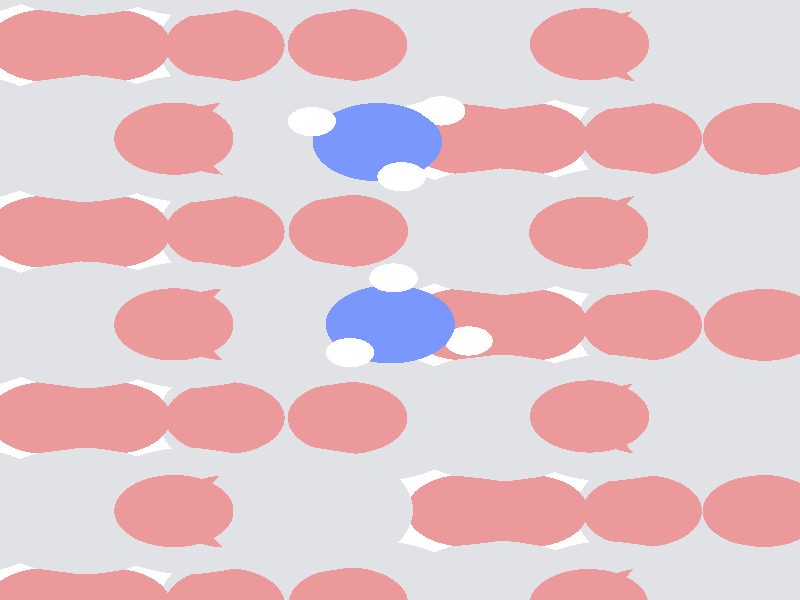 #include "colors.inc"
#include "finish.inc"

global_settings {assumed_gamma 1 max_trace_level 6}
background {color White}
camera {orthographic
  right -9.91*x up 12.31*y
  direction 1.00*z
  location <0,0,50.00> look_at <0,0,0>}
light_source {<  2.00,   3.00,  125.00> color White
  area_light <0.95, 0, 0>, <0, 0.80, 0>, 5, 4
  adaptive 1 jitter}

#declare simple = finish {phong 0.7}
#declare pale = finish {ambient .5 diffuse .85 roughness .001 specular 0.200 }
#declare intermediate = finish {ambient 0.3 diffuse 0.6 specular 0.10 roughness 0.04 }
#declare vmd = finish {ambient .0 diffuse .65 phong 0.1 phong_size 40. specular 0.500 }
#declare jmol = finish {ambient .2 diffuse .6 specular 1 roughness .001 metallic}
#declare ase2 = finish {ambient 0.05 brilliance 3 diffuse 0.6 metallic specular 0.70 roughness 0.04 reflection 0.15}
#declare mj_mol = finish {ambient .00 diffuse .55 phong 0.0 phong_size 0.specular .250 roughness 0.1 brilliance 0.8 reflection 0.0 }
#declare ase3 = finish {ambient .15 brilliance 2 diffuse .6 metallic specular 1. roughness .001 reflection .0}
#declare glass = finish {ambient .05 diffuse .3 specular 1. roughness .001}
#declare glass2 = finish {ambient .0 diffuse .3 specular 1. reflection .25 roughness .001}
#declare Rcell = 0.100;
#declare Rbond = 0.100;

#macro atom(LOC, R, COL, TRANS, FIN)
  sphere{LOC, R texture{pigment{color COL transmit TRANS} finish{FIN}}}
#end
#macro constrain(LOC, R, COL, TRANS FIN)
union{torus{R, Rcell rotate 45*z texture{pigment{color COL transmit TRANS} finish{FIN}}}
      torus{R, Rcell rotate -45*z texture{pigment{color COL transmit TRANS} finish{FIN}}}
      translate LOC}
#end

atom(< -4.97,  -4.33, -11.77>, 0.74, rgb <0.84, 0.32, 0.33>, 0.0, pale) // #0 
atom(<-10.14,  -6.25, -11.77>, 0.74, rgb <0.84, 0.32, 0.33>, 0.0, pale) // #1 
atom(<-12.03,  -6.25, -11.02>, 1.30, rgb <0.75, 0.76, 0.78>, 0.0, pale) // #2 
atom(< -6.86,  -4.33, -11.02>, 1.30, rgb <0.75, 0.76, 0.78>, 0.0, pale) // #3 
atom(< -3.92,  -4.33, -10.13>, 1.30, rgb <0.75, 0.76, 0.78>, 0.0, pale) // #4 
atom(< -9.09,  -6.25, -10.13>, 1.30, rgb <0.75, 0.76, 0.78>, 0.0, pale) // #5 
atom(< -3.58,  -6.25, -10.27>, 0.74, rgb <0.84, 0.32, 0.33>, 0.0, pale) // #6 
atom(< -8.76,  -4.33, -10.27>, 0.74, rgb <0.84, 0.32, 0.33>, 0.0, pale) // #7 
atom(< -5.82,  -4.33,  -9.38>, 0.74, rgb <0.84, 0.32, 0.33>, 0.0, pale) // #8 
atom(<-10.99,  -6.25,  -9.38>, 0.74, rgb <0.84, 0.32, 0.33>, 0.0, pale) // #9 
atom(< -7.20,  -6.25, -10.88>, 0.74, rgb <0.84, 0.32, 0.33>, 0.0, pale) // #10 
atom(<-12.37,  -4.33, -10.88>, 0.74, rgb <0.84, 0.32, 0.33>, 0.0, pale) // #11 
atom(< -3.62,  -4.33,  -8.15>, 0.74, rgb <0.84, 0.32, 0.33>, 0.0, pale) // #12 
atom(< -8.81,  -6.24,  -8.19>, 0.74, rgb <0.84, 0.32, 0.33>, 0.0, pale) // #13 
atom(<-10.67,  -6.24,  -7.39>, 1.30, rgb <0.75, 0.76, 0.78>, 0.0, pale) // #14 
atom(< -5.45,  -4.33,  -7.36>, 1.30, rgb <0.75, 0.76, 0.78>, 0.0, pale) // #15 
atom(<-12.94,  -4.33,  -6.55>, 1.30, rgb <0.75, 0.76, 0.78>, 0.0, pale) // #16 
atom(< -7.75,  -6.25,  -6.65>, 1.30, rgb <0.75, 0.76, 0.78>, 0.0, pale) // #17 
atom(<-12.51,  -6.24,  -6.66>, 0.74, rgb <0.84, 0.32, 0.33>, 0.0, pale) // #18 
atom(< -7.34,  -4.33,  -6.72>, 0.74, rgb <0.84, 0.32, 0.33>, 0.0, pale) // #19 
atom(< -4.38,  -4.33,  -5.75>, 0.74, rgb <0.84, 0.32, 0.33>, 0.0, pale) // #20 
atom(< -9.53,  -6.24,  -5.80>, 0.74, rgb <0.84, 0.32, 0.33>, 0.0, pale) // #21 
atom(< -5.84,  -6.24,  -7.29>, 0.74, rgb <0.84, 0.32, 0.33>, 0.0, pale) // #22 
atom(<-11.04,  -4.33,  -7.29>, 0.74, rgb <0.84, 0.32, 0.33>, 0.0, pale) // #23 
atom(<-12.47,  -4.34,  -4.59>, 0.74, rgb <0.84, 0.32, 0.33>, 0.0, pale) // #24 
atom(< -7.27,  -6.24,  -4.67>, 0.74, rgb <0.84, 0.32, 0.33>, 0.0, pale) // #25 
atom(< -9.16,  -6.24,  -3.79>, 1.30, rgb <0.75, 0.76, 0.78>, 0.0, pale) // #26 
atom(< -3.96,  -4.33,  -3.64>, 1.30, rgb <0.75, 0.76, 0.78>, 0.0, pale) // #27 
atom(<-11.48,  -4.31,  -3.04>, 1.30, rgb <0.75, 0.76, 0.78>, 0.0, pale) // #28 
atom(< -6.36,  -6.24,  -3.12>, 1.30, rgb <0.75, 0.76, 0.78>, 0.0, pale) // #29 
atom(<-10.98,  -6.23,  -2.95>, 0.74, rgb <0.84, 0.32, 0.33>, 0.0, pale) // #30 
atom(< -5.85,  -4.33,  -2.88>, 0.74, rgb <0.84, 0.32, 0.33>, 0.0, pale) // #31 
atom(<-13.14,  -4.33,  -2.20>, 0.74, rgb <0.84, 0.32, 0.33>, 0.0, pale) // #32 
atom(< -8.01,  -6.26,  -2.27>, 0.74, rgb <0.84, 0.32, 0.33>, 0.0, pale) // #33 
atom(< -4.38,  -6.24,  -3.64>, 0.74, rgb <0.84, 0.32, 0.33>, 0.0, pale) // #34 
atom(< -9.52,  -4.32,  -3.72>, 0.74, rgb <0.84, 0.32, 0.33>, 0.0, pale) // #35 
atom(< -4.97,  -0.51, -11.77>, 0.74, rgb <0.84, 0.32, 0.33>, 0.0, pale) // #36 
atom(<-10.14,  -2.42, -11.77>, 0.74, rgb <0.84, 0.32, 0.33>, 0.0, pale) // #37 
atom(<-12.03,  -2.42, -11.02>, 1.30, rgb <0.75, 0.76, 0.78>, 0.0, pale) // #38 
atom(< -6.86,  -0.51, -11.02>, 1.30, rgb <0.75, 0.76, 0.78>, 0.0, pale) // #39 
atom(< -3.92,  -0.51, -10.13>, 1.30, rgb <0.75, 0.76, 0.78>, 0.0, pale) // #40 
atom(< -9.09,  -2.42, -10.13>, 1.30, rgb <0.75, 0.76, 0.78>, 0.0, pale) // #41 
atom(< -3.58,  -2.42, -10.27>, 0.74, rgb <0.84, 0.32, 0.33>, 0.0, pale) // #42 
atom(< -8.76,  -0.51, -10.27>, 0.74, rgb <0.84, 0.32, 0.33>, 0.0, pale) // #43 
atom(< -5.82,  -0.51,  -9.38>, 0.74, rgb <0.84, 0.32, 0.33>, 0.0, pale) // #44 
atom(<-10.99,  -2.42,  -9.38>, 0.74, rgb <0.84, 0.32, 0.33>, 0.0, pale) // #45 
atom(< -7.20,  -2.42, -10.88>, 0.74, rgb <0.84, 0.32, 0.33>, 0.0, pale) // #46 
atom(<-12.37,  -0.51, -10.88>, 0.74, rgb <0.84, 0.32, 0.33>, 0.0, pale) // #47 
atom(< -3.62,  -0.51,  -8.15>, 0.74, rgb <0.84, 0.32, 0.33>, 0.0, pale) // #48 
atom(< -8.81,  -2.42,  -8.19>, 0.74, rgb <0.84, 0.32, 0.33>, 0.0, pale) // #49 
atom(<-10.67,  -2.42,  -7.39>, 1.30, rgb <0.75, 0.76, 0.78>, 0.0, pale) // #50 
atom(< -5.44,  -0.51,  -7.36>, 1.30, rgb <0.75, 0.76, 0.78>, 0.0, pale) // #51 
atom(<-12.93,  -0.51,  -6.54>, 1.30, rgb <0.75, 0.76, 0.78>, 0.0, pale) // #52 
atom(< -7.75,  -2.42,  -6.65>, 1.30, rgb <0.75, 0.76, 0.78>, 0.0, pale) // #53 
atom(<-12.51,  -2.42,  -6.65>, 0.74, rgb <0.84, 0.32, 0.33>, 0.0, pale) // #54 
atom(< -7.34,  -0.51,  -6.71>, 0.74, rgb <0.84, 0.32, 0.33>, 0.0, pale) // #55 
atom(< -4.39,  -0.51,  -5.75>, 0.74, rgb <0.84, 0.32, 0.33>, 0.0, pale) // #56 
atom(< -9.53,  -2.43,  -5.80>, 0.74, rgb <0.84, 0.32, 0.33>, 0.0, pale) // #57 
atom(< -5.84,  -2.42,  -7.29>, 0.74, rgb <0.84, 0.32, 0.33>, 0.0, pale) // #58 
atom(<-11.03,  -0.51,  -7.28>, 0.74, rgb <0.84, 0.32, 0.33>, 0.0, pale) // #59 
atom(<-12.48,  -0.50,  -4.60>, 0.74, rgb <0.84, 0.32, 0.33>, 0.0, pale) // #60 
atom(< -7.27,  -2.43,  -4.67>, 0.74, rgb <0.84, 0.32, 0.33>, 0.0, pale) // #61 
atom(< -9.15,  -2.42,  -3.78>, 1.30, rgb <0.75, 0.76, 0.78>, 0.0, pale) // #62 
atom(< -3.95,  -0.51,  -3.64>, 1.30, rgb <0.75, 0.76, 0.78>, 0.0, pale) // #63 
atom(<-11.47,  -0.49,  -3.02>, 1.30, rgb <0.75, 0.76, 0.78>, 0.0, pale) // #64 
atom(< -6.36,  -2.42,  -3.13>, 1.30, rgb <0.75, 0.76, 0.78>, 0.0, pale) // #65 
atom(<-10.99,  -2.42,  -2.99>, 0.74, rgb <0.84, 0.32, 0.33>, 0.0, pale) // #66 
atom(< -5.85,  -0.51,  -2.89>, 0.74, rgb <0.84, 0.32, 0.33>, 0.0, pale) // #67 
atom(<-13.14,  -0.50,  -2.20>, 0.74, rgb <0.84, 0.32, 0.33>, 0.0, pale) // #68 
atom(< -8.00,  -2.39,  -2.27>, 0.74, rgb <0.84, 0.32, 0.33>, 0.0, pale) // #69 
atom(< -4.37,  -2.42,  -3.63>, 0.74, rgb <0.84, 0.32, 0.33>, 0.0, pale) // #70 
atom(< -9.53,  -0.50,  -3.76>, 0.74, rgb <0.84, 0.32, 0.33>, 0.0, pale) // #71 
atom(<-10.62,   3.24,  -0.65>, 0.80, rgb <0.19, 0.31, 0.97>, 0.0, pale) // #72 
atom(< -9.84,   3.88,  -0.70>, 0.30, rgb <1.00, 1.00, 1.00>, 0.0, pale) // #73 
atom(<-10.32,   2.53,   0.00>, 0.30, rgb <1.00, 1.00, 1.00>, 0.0, pale) // #74 
atom(<-11.43,   3.66,  -0.21>, 0.30, rgb <1.00, 1.00, 1.00>, 0.0, pale) // #75 
atom(<-10.46,  -0.50,  -0.95>, 0.80, rgb <0.19, 0.31, 0.97>, 0.0, pale) // #76 
atom(<-10.43,   0.45,  -0.60>, 0.30, rgb <1.00, 1.00, 1.00>, 0.0, pale) // #77 
atom(< -9.50,  -0.84,  -1.03>, 0.30, rgb <1.00, 1.00, 1.00>, 0.0, pale) // #78 
atom(<-10.96,  -1.08,  -0.27>, 0.30, rgb <1.00, 1.00, 1.00>, 0.0, pale) // #79 
atom(< -4.97,   3.31, -11.77>, 0.74, rgb <0.84, 0.32, 0.33>, 0.0, pale) // #80 
atom(<-10.14,   1.40, -11.77>, 0.74, rgb <0.84, 0.32, 0.33>, 0.0, pale) // #81 
atom(<-12.03,   1.40, -11.02>, 1.30, rgb <0.75, 0.76, 0.78>, 0.0, pale) // #82 
atom(< -6.86,   3.31, -11.02>, 1.30, rgb <0.75, 0.76, 0.78>, 0.0, pale) // #83 
atom(< -3.92,   3.31, -10.13>, 1.30, rgb <0.75, 0.76, 0.78>, 0.0, pale) // #84 
atom(< -9.09,   1.40, -10.13>, 1.30, rgb <0.75, 0.76, 0.78>, 0.0, pale) // #85 
atom(< -3.58,   1.40, -10.27>, 0.74, rgb <0.84, 0.32, 0.33>, 0.0, pale) // #86 
atom(< -8.76,   3.31, -10.27>, 0.74, rgb <0.84, 0.32, 0.33>, 0.0, pale) // #87 
atom(< -5.82,   3.31,  -9.38>, 0.74, rgb <0.84, 0.32, 0.33>, 0.0, pale) // #88 
atom(<-10.99,   1.40,  -9.38>, 0.74, rgb <0.84, 0.32, 0.33>, 0.0, pale) // #89 
atom(< -7.20,   1.40, -10.88>, 0.74, rgb <0.84, 0.32, 0.33>, 0.0, pale) // #90 
atom(<-12.37,   3.31, -10.88>, 0.74, rgb <0.84, 0.32, 0.33>, 0.0, pale) // #91 
atom(< -3.62,   3.31,  -8.15>, 0.74, rgb <0.84, 0.32, 0.33>, 0.0, pale) // #92 
atom(< -8.81,   1.40,  -8.19>, 0.74, rgb <0.84, 0.32, 0.33>, 0.0, pale) // #93 
atom(<-10.67,   1.40,  -7.39>, 1.30, rgb <0.75, 0.76, 0.78>, 0.0, pale) // #94 
atom(< -5.45,   3.32,  -7.36>, 1.30, rgb <0.75, 0.76, 0.78>, 0.0, pale) // #95 
atom(<-12.94,   3.31,  -6.55>, 1.30, rgb <0.75, 0.76, 0.78>, 0.0, pale) // #96 
atom(< -7.75,   1.40,  -6.65>, 1.30, rgb <0.75, 0.76, 0.78>, 0.0, pale) // #97 
atom(<-12.51,   1.40,  -6.66>, 0.74, rgb <0.84, 0.32, 0.33>, 0.0, pale) // #98 
atom(< -7.34,   3.31,  -6.72>, 0.74, rgb <0.84, 0.32, 0.33>, 0.0, pale) // #99 
atom(< -4.38,   3.31,  -5.75>, 0.74, rgb <0.84, 0.32, 0.33>, 0.0, pale) // #100 
atom(< -9.53,   1.41,  -5.80>, 0.74, rgb <0.84, 0.32, 0.33>, 0.0, pale) // #101 
atom(< -5.84,   1.40,  -7.29>, 0.74, rgb <0.84, 0.32, 0.33>, 0.0, pale) // #102 
atom(<-11.04,   3.31,  -7.29>, 0.74, rgb <0.84, 0.32, 0.33>, 0.0, pale) // #103 
atom(<-12.47,   3.31,  -4.59>, 0.74, rgb <0.84, 0.32, 0.33>, 0.0, pale) // #104 
atom(< -7.27,   1.41,  -4.67>, 0.74, rgb <0.84, 0.32, 0.33>, 0.0, pale) // #105 
atom(< -9.16,   1.40,  -3.79>, 1.30, rgb <0.75, 0.76, 0.78>, 0.0, pale) // #106 
atom(< -3.96,   3.31,  -3.64>, 1.30, rgb <0.75, 0.76, 0.78>, 0.0, pale) // #107 
atom(<-11.48,   3.33,  -3.04>, 1.30, rgb <0.75, 0.76, 0.78>, 0.0, pale) // #108 
atom(< -6.36,   1.40,  -3.12>, 1.30, rgb <0.75, 0.76, 0.78>, 0.0, pale) // #109 
atom(<-10.98,   1.42,  -2.95>, 0.74, rgb <0.84, 0.32, 0.33>, 0.0, pale) // #110 
atom(< -5.85,   3.31,  -2.88>, 0.74, rgb <0.84, 0.32, 0.33>, 0.0, pale) // #111 
atom(<-13.14,   3.31,  -2.20>, 0.74, rgb <0.84, 0.32, 0.33>, 0.0, pale) // #112 
atom(< -8.01,   1.38,  -2.27>, 0.74, rgb <0.84, 0.32, 0.33>, 0.0, pale) // #113 
atom(< -4.38,   1.40,  -3.64>, 0.74, rgb <0.84, 0.32, 0.33>, 0.0, pale) // #114 
atom(< -9.52,   3.32,  -3.72>, 0.74, rgb <0.84, 0.32, 0.33>, 0.0, pale) // #115 
atom(< -4.97,   7.13, -11.77>, 0.74, rgb <0.84, 0.32, 0.33>, 0.0, pale) // #116 
atom(<-10.14,   5.22, -11.77>, 0.74, rgb <0.84, 0.32, 0.33>, 0.0, pale) // #117 
atom(<-12.03,   5.22, -11.02>, 1.30, rgb <0.75, 0.76, 0.78>, 0.0, pale) // #118 
atom(< -6.86,   7.13, -11.02>, 1.30, rgb <0.75, 0.76, 0.78>, 0.0, pale) // #119 
atom(< -3.92,   7.13, -10.13>, 1.30, rgb <0.75, 0.76, 0.78>, 0.0, pale) // #120 
atom(< -9.09,   5.22, -10.13>, 1.30, rgb <0.75, 0.76, 0.78>, 0.0, pale) // #121 
atom(< -3.58,   5.22, -10.27>, 0.74, rgb <0.84, 0.32, 0.33>, 0.0, pale) // #122 
atom(< -8.76,   7.13, -10.27>, 0.74, rgb <0.84, 0.32, 0.33>, 0.0, pale) // #123 
atom(< -5.82,   7.13,  -9.38>, 0.74, rgb <0.84, 0.32, 0.33>, 0.0, pale) // #124 
atom(<-10.99,   5.22,  -9.38>, 0.74, rgb <0.84, 0.32, 0.33>, 0.0, pale) // #125 
atom(< -7.20,   5.22, -10.88>, 0.74, rgb <0.84, 0.32, 0.33>, 0.0, pale) // #126 
atom(<-12.37,   7.13, -10.88>, 0.74, rgb <0.84, 0.32, 0.33>, 0.0, pale) // #127 
atom(< -3.62,   7.14,  -8.15>, 0.74, rgb <0.84, 0.32, 0.33>, 0.0, pale) // #128 
atom(< -8.81,   5.22,  -8.19>, 0.74, rgb <0.84, 0.32, 0.33>, 0.0, pale) // #129 
atom(<-10.67,   5.22,  -7.39>, 1.30, rgb <0.75, 0.76, 0.78>, 0.0, pale) // #130 
atom(< -5.44,   7.14,  -7.36>, 1.30, rgb <0.75, 0.76, 0.78>, 0.0, pale) // #131 
atom(<-12.93,   7.13,  -6.54>, 1.30, rgb <0.75, 0.76, 0.78>, 0.0, pale) // #132 
atom(< -7.75,   5.22,  -6.65>, 1.30, rgb <0.75, 0.76, 0.78>, 0.0, pale) // #133 
atom(<-12.51,   5.22,  -6.65>, 0.74, rgb <0.84, 0.32, 0.33>, 0.0, pale) // #134 
atom(< -7.34,   7.13,  -6.71>, 0.74, rgb <0.84, 0.32, 0.33>, 0.0, pale) // #135 
atom(< -4.39,   7.13,  -5.75>, 0.74, rgb <0.84, 0.32, 0.33>, 0.0, pale) // #136 
atom(< -9.53,   5.22,  -5.80>, 0.74, rgb <0.84, 0.32, 0.33>, 0.0, pale) // #137 
atom(< -5.84,   5.22,  -7.29>, 0.74, rgb <0.84, 0.32, 0.33>, 0.0, pale) // #138 
atom(<-11.03,   7.13,  -7.28>, 0.74, rgb <0.84, 0.32, 0.33>, 0.0, pale) // #139 
atom(<-12.48,   7.14,  -4.60>, 0.74, rgb <0.84, 0.32, 0.33>, 0.0, pale) // #140 
atom(< -7.27,   5.21,  -4.67>, 0.74, rgb <0.84, 0.32, 0.33>, 0.0, pale) // #141 
atom(< -9.15,   5.22,  -3.78>, 1.30, rgb <0.75, 0.76, 0.78>, 0.0, pale) // #142 
atom(< -3.95,   7.14,  -3.64>, 1.30, rgb <0.75, 0.76, 0.78>, 0.0, pale) // #143 
atom(<-11.47,   7.15,  -3.02>, 1.30, rgb <0.75, 0.76, 0.78>, 0.0, pale) // #144 
atom(< -6.36,   5.23,  -3.13>, 1.30, rgb <0.75, 0.76, 0.78>, 0.0, pale) // #145 
atom(<-10.99,   5.23,  -2.99>, 0.74, rgb <0.84, 0.32, 0.33>, 0.0, pale) // #146 
atom(< -5.85,   7.14,  -2.89>, 0.74, rgb <0.84, 0.32, 0.33>, 0.0, pale) // #147 
atom(<-13.14,   7.14,  -2.20>, 0.74, rgb <0.84, 0.32, 0.33>, 0.0, pale) // #148 
atom(< -8.00,   5.25,  -2.27>, 0.74, rgb <0.84, 0.32, 0.33>, 0.0, pale) // #149 
atom(< -4.37,   5.22,  -3.63>, 0.74, rgb <0.84, 0.32, 0.33>, 0.0, pale) // #150 
atom(< -9.53,   7.14,  -3.76>, 0.74, rgb <0.84, 0.32, 0.33>, 0.0, pale) // #151 
atom(<-10.62,  10.89,  -0.65>, 0.80, rgb <0.19, 0.31, 0.97>, 0.0, pale) // #152 
atom(< -9.84,  11.53,  -0.70>, 0.30, rgb <1.00, 1.00, 1.00>, 0.0, pale) // #153 
atom(<-10.32,  10.17,   0.00>, 0.30, rgb <1.00, 1.00, 1.00>, 0.0, pale) // #154 
atom(<-11.43,  11.30,  -0.21>, 0.30, rgb <1.00, 1.00, 1.00>, 0.0, pale) // #155 
atom(<-10.46,   7.14,  -0.95>, 0.80, rgb <0.19, 0.31, 0.97>, 0.0, pale) // #156 
atom(<-10.43,   8.10,  -0.60>, 0.30, rgb <1.00, 1.00, 1.00>, 0.0, pale) // #157 
atom(< -9.50,   6.80,  -1.03>, 0.30, rgb <1.00, 1.00, 1.00>, 0.0, pale) // #158 
atom(<-10.96,   6.57,  -0.27>, 0.30, rgb <1.00, 1.00, 1.00>, 0.0, pale) // #159 
atom(<  5.37,  -4.33, -11.77>, 0.74, rgb <0.84, 0.32, 0.33>, 0.0, pale) // #160 
atom(<  0.20,  -6.25, -11.77>, 0.74, rgb <0.84, 0.32, 0.33>, 0.0, pale) // #161 
atom(< -1.69,  -6.25, -11.02>, 1.30, rgb <0.75, 0.76, 0.78>, 0.0, pale) // #162 
atom(<  3.48,  -4.33, -11.02>, 1.30, rgb <0.75, 0.76, 0.78>, 0.0, pale) // #163 
atom(<  6.42,  -4.33, -10.13>, 1.30, rgb <0.75, 0.76, 0.78>, 0.0, pale) // #164 
atom(<  1.25,  -6.25, -10.13>, 1.30, rgb <0.75, 0.76, 0.78>, 0.0, pale) // #165 
atom(<  6.76,  -6.25, -10.27>, 0.74, rgb <0.84, 0.32, 0.33>, 0.0, pale) // #166 
atom(<  1.59,  -4.33, -10.27>, 0.74, rgb <0.84, 0.32, 0.33>, 0.0, pale) // #167 
atom(<  4.53,  -4.33,  -9.38>, 0.74, rgb <0.84, 0.32, 0.33>, 0.0, pale) // #168 
atom(< -0.65,  -6.25,  -9.38>, 0.74, rgb <0.84, 0.32, 0.33>, 0.0, pale) // #169 
atom(<  3.14,  -6.25, -10.88>, 0.74, rgb <0.84, 0.32, 0.33>, 0.0, pale) // #170 
atom(< -2.03,  -4.33, -10.88>, 0.74, rgb <0.84, 0.32, 0.33>, 0.0, pale) // #171 
atom(<  6.72,  -4.33,  -8.15>, 0.74, rgb <0.84, 0.32, 0.33>, 0.0, pale) // #172 
atom(<  1.54,  -6.24,  -8.19>, 0.74, rgb <0.84, 0.32, 0.33>, 0.0, pale) // #173 
atom(< -0.33,  -6.24,  -7.39>, 1.30, rgb <0.75, 0.76, 0.78>, 0.0, pale) // #174 
atom(<  4.89,  -4.33,  -7.36>, 1.30, rgb <0.75, 0.76, 0.78>, 0.0, pale) // #175 
atom(< -2.60,  -4.33,  -6.55>, 1.30, rgb <0.75, 0.76, 0.78>, 0.0, pale) // #176 
atom(<  2.60,  -6.25,  -6.65>, 1.30, rgb <0.75, 0.76, 0.78>, 0.0, pale) // #177 
atom(< -2.17,  -6.24,  -6.66>, 0.74, rgb <0.84, 0.32, 0.33>, 0.0, pale) // #178 
atom(<  3.00,  -4.33,  -6.72>, 0.74, rgb <0.84, 0.32, 0.33>, 0.0, pale) // #179 
atom(<  5.96,  -4.33,  -5.75>, 0.74, rgb <0.84, 0.32, 0.33>, 0.0, pale) // #180 
atom(<  0.81,  -6.24,  -5.80>, 0.74, rgb <0.84, 0.32, 0.33>, 0.0, pale) // #181 
atom(<  4.50,  -6.24,  -7.29>, 0.74, rgb <0.84, 0.32, 0.33>, 0.0, pale) // #182 
atom(< -0.70,  -4.33,  -7.29>, 0.74, rgb <0.84, 0.32, 0.33>, 0.0, pale) // #183 
atom(< -2.13,  -4.34,  -4.59>, 0.74, rgb <0.84, 0.32, 0.33>, 0.0, pale) // #184 
atom(<  3.07,  -6.24,  -4.67>, 0.74, rgb <0.84, 0.32, 0.33>, 0.0, pale) // #185 
atom(<  1.18,  -6.24,  -3.79>, 1.30, rgb <0.75, 0.76, 0.78>, 0.0, pale) // #186 
atom(<  6.38,  -4.33,  -3.64>, 1.30, rgb <0.75, 0.76, 0.78>, 0.0, pale) // #187 
atom(< -1.14,  -4.31,  -3.04>, 1.30, rgb <0.75, 0.76, 0.78>, 0.0, pale) // #188 
atom(<  3.98,  -6.24,  -3.12>, 1.30, rgb <0.75, 0.76, 0.78>, 0.0, pale) // #189 
atom(< -0.64,  -6.23,  -2.95>, 0.74, rgb <0.84, 0.32, 0.33>, 0.0, pale) // #190 
atom(<  4.49,  -4.33,  -2.88>, 0.74, rgb <0.84, 0.32, 0.33>, 0.0, pale) // #191 
atom(< -2.80,  -4.33,  -2.20>, 0.74, rgb <0.84, 0.32, 0.33>, 0.0, pale) // #192 
atom(<  2.34,  -6.26,  -2.27>, 0.74, rgb <0.84, 0.32, 0.33>, 0.0, pale) // #193 
atom(<  5.97,  -6.24,  -3.64>, 0.74, rgb <0.84, 0.32, 0.33>, 0.0, pale) // #194 
atom(<  0.82,  -4.32,  -3.72>, 0.74, rgb <0.84, 0.32, 0.33>, 0.0, pale) // #195 
atom(<  5.37,  -0.51, -11.77>, 0.74, rgb <0.84, 0.32, 0.33>, 0.0, pale) // #196 
atom(<  0.20,  -2.42, -11.77>, 0.74, rgb <0.84, 0.32, 0.33>, 0.0, pale) // #197 
atom(< -1.69,  -2.42, -11.02>, 1.30, rgb <0.75, 0.76, 0.78>, 0.0, pale) // #198 
atom(<  3.48,  -0.51, -11.02>, 1.30, rgb <0.75, 0.76, 0.78>, 0.0, pale) // #199 
atom(<  6.42,  -0.51, -10.13>, 1.30, rgb <0.75, 0.76, 0.78>, 0.0, pale) // #200 
atom(<  1.25,  -2.42, -10.13>, 1.30, rgb <0.75, 0.76, 0.78>, 0.0, pale) // #201 
atom(<  6.76,  -2.42, -10.27>, 0.74, rgb <0.84, 0.32, 0.33>, 0.0, pale) // #202 
atom(<  1.59,  -0.51, -10.27>, 0.74, rgb <0.84, 0.32, 0.33>, 0.0, pale) // #203 
atom(<  4.53,  -0.51,  -9.38>, 0.74, rgb <0.84, 0.32, 0.33>, 0.0, pale) // #204 
atom(< -0.65,  -2.42,  -9.38>, 0.74, rgb <0.84, 0.32, 0.33>, 0.0, pale) // #205 
atom(<  3.14,  -2.42, -10.88>, 0.74, rgb <0.84, 0.32, 0.33>, 0.0, pale) // #206 
atom(< -2.03,  -0.51, -10.88>, 0.74, rgb <0.84, 0.32, 0.33>, 0.0, pale) // #207 
atom(<  6.72,  -0.51,  -8.15>, 0.74, rgb <0.84, 0.32, 0.33>, 0.0, pale) // #208 
atom(<  1.54,  -2.42,  -8.19>, 0.74, rgb <0.84, 0.32, 0.33>, 0.0, pale) // #209 
atom(< -0.33,  -2.42,  -7.39>, 1.30, rgb <0.75, 0.76, 0.78>, 0.0, pale) // #210 
atom(<  4.90,  -0.51,  -7.36>, 1.30, rgb <0.75, 0.76, 0.78>, 0.0, pale) // #211 
atom(< -2.59,  -0.51,  -6.54>, 1.30, rgb <0.75, 0.76, 0.78>, 0.0, pale) // #212 
atom(<  2.59,  -2.42,  -6.65>, 1.30, rgb <0.75, 0.76, 0.78>, 0.0, pale) // #213 
atom(< -2.17,  -2.42,  -6.65>, 0.74, rgb <0.84, 0.32, 0.33>, 0.0, pale) // #214 
atom(<  3.00,  -0.51,  -6.71>, 0.74, rgb <0.84, 0.32, 0.33>, 0.0, pale) // #215 
atom(<  5.96,  -0.51,  -5.75>, 0.74, rgb <0.84, 0.32, 0.33>, 0.0, pale) // #216 
atom(<  0.81,  -2.43,  -5.80>, 0.74, rgb <0.84, 0.32, 0.33>, 0.0, pale) // #217 
atom(<  4.51,  -2.42,  -7.29>, 0.74, rgb <0.84, 0.32, 0.33>, 0.0, pale) // #218 
atom(< -0.69,  -0.51,  -7.28>, 0.74, rgb <0.84, 0.32, 0.33>, 0.0, pale) // #219 
atom(< -2.13,  -0.50,  -4.60>, 0.74, rgb <0.84, 0.32, 0.33>, 0.0, pale) // #220 
atom(<  3.07,  -2.43,  -4.67>, 0.74, rgb <0.84, 0.32, 0.33>, 0.0, pale) // #221 
atom(<  1.19,  -2.42,  -3.78>, 1.30, rgb <0.75, 0.76, 0.78>, 0.0, pale) // #222 
atom(<  6.39,  -0.51,  -3.64>, 1.30, rgb <0.75, 0.76, 0.78>, 0.0, pale) // #223 
atom(< -1.13,  -0.49,  -3.02>, 1.30, rgb <0.75, 0.76, 0.78>, 0.0, pale) // #224 
atom(<  3.98,  -2.42,  -3.13>, 1.30, rgb <0.75, 0.76, 0.78>, 0.0, pale) // #225 
atom(< -0.65,  -2.42,  -2.99>, 0.74, rgb <0.84, 0.32, 0.33>, 0.0, pale) // #226 
atom(<  4.50,  -0.51,  -2.89>, 0.74, rgb <0.84, 0.32, 0.33>, 0.0, pale) // #227 
atom(< -2.80,  -0.50,  -2.20>, 0.74, rgb <0.84, 0.32, 0.33>, 0.0, pale) // #228 
atom(<  2.35,  -2.39,  -2.27>, 0.74, rgb <0.84, 0.32, 0.33>, 0.0, pale) // #229 
atom(<  5.98,  -2.42,  -3.63>, 0.74, rgb <0.84, 0.32, 0.33>, 0.0, pale) // #230 
atom(<  0.81,  -0.50,  -3.76>, 0.74, rgb <0.84, 0.32, 0.33>, 0.0, pale) // #231 
atom(< -0.28,   3.24,  -0.65>, 0.80, rgb <0.19, 0.31, 0.97>, 0.0, pale) // #232 
atom(<  0.51,   3.88,  -0.70>, 0.30, rgb <1.00, 1.00, 1.00>, 0.0, pale) // #233 
atom(<  0.02,   2.53,   0.00>, 0.30, rgb <1.00, 1.00, 1.00>, 0.0, pale) // #234 
atom(< -1.09,   3.66,  -0.21>, 0.30, rgb <1.00, 1.00, 1.00>, 0.0, pale) // #235 
atom(< -0.12,  -0.50,  -0.95>, 0.80, rgb <0.19, 0.31, 0.97>, 0.0, pale) // #236 
atom(< -0.08,   0.45,  -0.60>, 0.30, rgb <1.00, 1.00, 1.00>, 0.0, pale) // #237 
atom(<  0.85,  -0.84,  -1.03>, 0.30, rgb <1.00, 1.00, 1.00>, 0.0, pale) // #238 
atom(< -0.62,  -1.08,  -0.27>, 0.30, rgb <1.00, 1.00, 1.00>, 0.0, pale) // #239 
atom(<  5.37,   3.31, -11.77>, 0.74, rgb <0.84, 0.32, 0.33>, 0.0, pale) // #240 
atom(<  0.20,   1.40, -11.77>, 0.74, rgb <0.84, 0.32, 0.33>, 0.0, pale) // #241 
atom(< -1.69,   1.40, -11.02>, 1.30, rgb <0.75, 0.76, 0.78>, 0.0, pale) // #242 
atom(<  3.48,   3.31, -11.02>, 1.30, rgb <0.75, 0.76, 0.78>, 0.0, pale) // #243 
atom(<  6.42,   3.31, -10.13>, 1.30, rgb <0.75, 0.76, 0.78>, 0.0, pale) // #244 
atom(<  1.25,   1.40, -10.13>, 1.30, rgb <0.75, 0.76, 0.78>, 0.0, pale) // #245 
atom(<  6.76,   1.40, -10.27>, 0.74, rgb <0.84, 0.32, 0.33>, 0.0, pale) // #246 
atom(<  1.59,   3.31, -10.27>, 0.74, rgb <0.84, 0.32, 0.33>, 0.0, pale) // #247 
atom(<  4.53,   3.31,  -9.38>, 0.74, rgb <0.84, 0.32, 0.33>, 0.0, pale) // #248 
atom(< -0.65,   1.40,  -9.38>, 0.74, rgb <0.84, 0.32, 0.33>, 0.0, pale) // #249 
atom(<  3.14,   1.40, -10.88>, 0.74, rgb <0.84, 0.32, 0.33>, 0.0, pale) // #250 
atom(< -2.03,   3.31, -10.88>, 0.74, rgb <0.84, 0.32, 0.33>, 0.0, pale) // #251 
atom(<  6.72,   3.31,  -8.15>, 0.74, rgb <0.84, 0.32, 0.33>, 0.0, pale) // #252 
atom(<  1.54,   1.40,  -8.19>, 0.74, rgb <0.84, 0.32, 0.33>, 0.0, pale) // #253 
atom(< -0.33,   1.40,  -7.39>, 1.30, rgb <0.75, 0.76, 0.78>, 0.0, pale) // #254 
atom(<  4.89,   3.32,  -7.36>, 1.30, rgb <0.75, 0.76, 0.78>, 0.0, pale) // #255 
atom(< -2.60,   3.31,  -6.55>, 1.30, rgb <0.75, 0.76, 0.78>, 0.0, pale) // #256 
atom(<  2.60,   1.40,  -6.65>, 1.30, rgb <0.75, 0.76, 0.78>, 0.0, pale) // #257 
atom(< -2.17,   1.40,  -6.66>, 0.74, rgb <0.84, 0.32, 0.33>, 0.0, pale) // #258 
atom(<  3.00,   3.31,  -6.72>, 0.74, rgb <0.84, 0.32, 0.33>, 0.0, pale) // #259 
atom(<  5.96,   3.31,  -5.75>, 0.74, rgb <0.84, 0.32, 0.33>, 0.0, pale) // #260 
atom(<  0.81,   1.41,  -5.80>, 0.74, rgb <0.84, 0.32, 0.33>, 0.0, pale) // #261 
atom(<  4.50,   1.40,  -7.29>, 0.74, rgb <0.84, 0.32, 0.33>, 0.0, pale) // #262 
atom(< -0.70,   3.31,  -7.29>, 0.74, rgb <0.84, 0.32, 0.33>, 0.0, pale) // #263 
atom(< -2.13,   3.31,  -4.59>, 0.74, rgb <0.84, 0.32, 0.33>, 0.0, pale) // #264 
atom(<  3.07,   1.41,  -4.67>, 0.74, rgb <0.84, 0.32, 0.33>, 0.0, pale) // #265 
atom(<  1.18,   1.40,  -3.79>, 1.30, rgb <0.75, 0.76, 0.78>, 0.0, pale) // #266 
atom(<  6.38,   3.31,  -3.64>, 1.30, rgb <0.75, 0.76, 0.78>, 0.0, pale) // #267 
atom(< -1.14,   3.33,  -3.04>, 1.30, rgb <0.75, 0.76, 0.78>, 0.0, pale) // #268 
atom(<  3.98,   1.40,  -3.12>, 1.30, rgb <0.75, 0.76, 0.78>, 0.0, pale) // #269 
atom(< -0.64,   1.42,  -2.95>, 0.74, rgb <0.84, 0.32, 0.33>, 0.0, pale) // #270 
atom(<  4.49,   3.31,  -2.88>, 0.74, rgb <0.84, 0.32, 0.33>, 0.0, pale) // #271 
atom(< -2.80,   3.31,  -2.20>, 0.74, rgb <0.84, 0.32, 0.33>, 0.0, pale) // #272 
atom(<  2.34,   1.38,  -2.27>, 0.74, rgb <0.84, 0.32, 0.33>, 0.0, pale) // #273 
atom(<  5.97,   1.40,  -3.64>, 0.74, rgb <0.84, 0.32, 0.33>, 0.0, pale) // #274 
atom(<  0.82,   3.32,  -3.72>, 0.74, rgb <0.84, 0.32, 0.33>, 0.0, pale) // #275 
atom(<  5.37,   7.13, -11.77>, 0.74, rgb <0.84, 0.32, 0.33>, 0.0, pale) // #276 
atom(<  0.20,   5.22, -11.77>, 0.74, rgb <0.84, 0.32, 0.33>, 0.0, pale) // #277 
atom(< -1.69,   5.22, -11.02>, 1.30, rgb <0.75, 0.76, 0.78>, 0.0, pale) // #278 
atom(<  3.48,   7.13, -11.02>, 1.30, rgb <0.75, 0.76, 0.78>, 0.0, pale) // #279 
atom(<  6.42,   7.13, -10.13>, 1.30, rgb <0.75, 0.76, 0.78>, 0.0, pale) // #280 
atom(<  1.25,   5.22, -10.13>, 1.30, rgb <0.75, 0.76, 0.78>, 0.0, pale) // #281 
atom(<  6.76,   5.22, -10.27>, 0.74, rgb <0.84, 0.32, 0.33>, 0.0, pale) // #282 
atom(<  1.59,   7.13, -10.27>, 0.74, rgb <0.84, 0.32, 0.33>, 0.0, pale) // #283 
atom(<  4.53,   7.13,  -9.38>, 0.74, rgb <0.84, 0.32, 0.33>, 0.0, pale) // #284 
atom(< -0.65,   5.22,  -9.38>, 0.74, rgb <0.84, 0.32, 0.33>, 0.0, pale) // #285 
atom(<  3.14,   5.22, -10.88>, 0.74, rgb <0.84, 0.32, 0.33>, 0.0, pale) // #286 
atom(< -2.03,   7.13, -10.88>, 0.74, rgb <0.84, 0.32, 0.33>, 0.0, pale) // #287 
atom(<  6.72,   7.14,  -8.15>, 0.74, rgb <0.84, 0.32, 0.33>, 0.0, pale) // #288 
atom(<  1.54,   5.22,  -8.19>, 0.74, rgb <0.84, 0.32, 0.33>, 0.0, pale) // #289 
atom(< -0.33,   5.22,  -7.39>, 1.30, rgb <0.75, 0.76, 0.78>, 0.0, pale) // #290 
atom(<  4.90,   7.14,  -7.36>, 1.30, rgb <0.75, 0.76, 0.78>, 0.0, pale) // #291 
atom(< -2.59,   7.13,  -6.54>, 1.30, rgb <0.75, 0.76, 0.78>, 0.0, pale) // #292 
atom(<  2.59,   5.22,  -6.65>, 1.30, rgb <0.75, 0.76, 0.78>, 0.0, pale) // #293 
atom(< -2.17,   5.22,  -6.65>, 0.74, rgb <0.84, 0.32, 0.33>, 0.0, pale) // #294 
atom(<  3.00,   7.13,  -6.71>, 0.74, rgb <0.84, 0.32, 0.33>, 0.0, pale) // #295 
atom(<  5.96,   7.13,  -5.75>, 0.74, rgb <0.84, 0.32, 0.33>, 0.0, pale) // #296 
atom(<  0.81,   5.22,  -5.80>, 0.74, rgb <0.84, 0.32, 0.33>, 0.0, pale) // #297 
atom(<  4.51,   5.22,  -7.29>, 0.74, rgb <0.84, 0.32, 0.33>, 0.0, pale) // #298 
atom(< -0.69,   7.13,  -7.28>, 0.74, rgb <0.84, 0.32, 0.33>, 0.0, pale) // #299 
atom(< -2.13,   7.14,  -4.60>, 0.74, rgb <0.84, 0.32, 0.33>, 0.0, pale) // #300 
atom(<  3.07,   5.21,  -4.67>, 0.74, rgb <0.84, 0.32, 0.33>, 0.0, pale) // #301 
atom(<  1.19,   5.22,  -3.78>, 1.30, rgb <0.75, 0.76, 0.78>, 0.0, pale) // #302 
atom(<  6.39,   7.14,  -3.64>, 1.30, rgb <0.75, 0.76, 0.78>, 0.0, pale) // #303 
atom(< -1.13,   7.15,  -3.02>, 1.30, rgb <0.75, 0.76, 0.78>, 0.0, pale) // #304 
atom(<  3.98,   5.23,  -3.13>, 1.30, rgb <0.75, 0.76, 0.78>, 0.0, pale) // #305 
atom(< -0.65,   5.23,  -2.99>, 0.74, rgb <0.84, 0.32, 0.33>, 0.0, pale) // #306 
atom(<  4.50,   7.14,  -2.89>, 0.74, rgb <0.84, 0.32, 0.33>, 0.0, pale) // #307 
atom(< -2.80,   7.14,  -2.20>, 0.74, rgb <0.84, 0.32, 0.33>, 0.0, pale) // #308 
atom(<  2.35,   5.25,  -2.27>, 0.74, rgb <0.84, 0.32, 0.33>, 0.0, pale) // #309 
atom(<  5.98,   5.22,  -3.63>, 0.74, rgb <0.84, 0.32, 0.33>, 0.0, pale) // #310 
atom(<  0.81,   7.14,  -3.76>, 0.74, rgb <0.84, 0.32, 0.33>, 0.0, pale) // #311 
